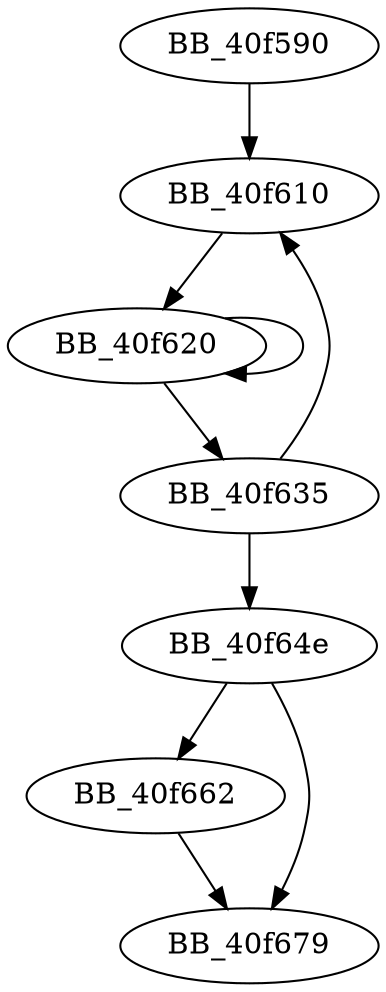 DiGraph sub_40F590{
BB_40f590->BB_40f610
BB_40f610->BB_40f620
BB_40f620->BB_40f620
BB_40f620->BB_40f635
BB_40f635->BB_40f610
BB_40f635->BB_40f64e
BB_40f64e->BB_40f662
BB_40f64e->BB_40f679
BB_40f662->BB_40f679
}
